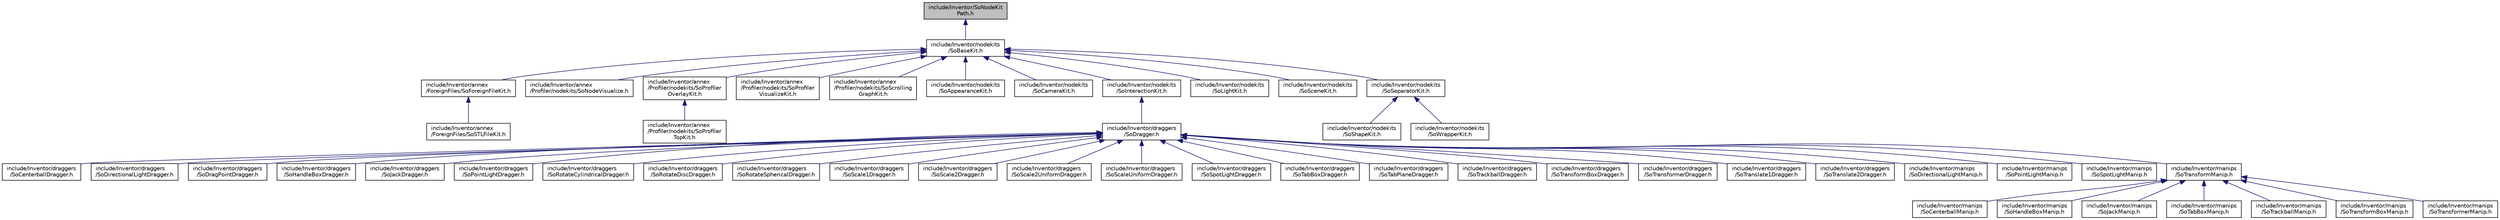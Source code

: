 digraph "include/Inventor/SoNodeKitPath.h"
{
 // LATEX_PDF_SIZE
  edge [fontname="Helvetica",fontsize="10",labelfontname="Helvetica",labelfontsize="10"];
  node [fontname="Helvetica",fontsize="10",shape=record];
  Node1 [label="include/Inventor/SoNodeKit\lPath.h",height=0.2,width=0.4,color="black", fillcolor="grey75", style="filled", fontcolor="black",tooltip=" "];
  Node1 -> Node2 [dir="back",color="midnightblue",fontsize="10",style="solid",fontname="Helvetica"];
  Node2 [label="include/Inventor/nodekits\l/SoBaseKit.h",height=0.2,width=0.4,color="black", fillcolor="white", style="filled",URL="$SoBaseKit_8h.html",tooltip=" "];
  Node2 -> Node3 [dir="back",color="midnightblue",fontsize="10",style="solid",fontname="Helvetica"];
  Node3 [label="include/Inventor/annex\l/ForeignFiles/SoForeignFileKit.h",height=0.2,width=0.4,color="black", fillcolor="white", style="filled",URL="$SoForeignFileKit_8h.html",tooltip=" "];
  Node3 -> Node4 [dir="back",color="midnightblue",fontsize="10",style="solid",fontname="Helvetica"];
  Node4 [label="include/Inventor/annex\l/ForeignFiles/SoSTLFileKit.h",height=0.2,width=0.4,color="black", fillcolor="white", style="filled",URL="$SoSTLFileKit_8h.html",tooltip=" "];
  Node2 -> Node5 [dir="back",color="midnightblue",fontsize="10",style="solid",fontname="Helvetica"];
  Node5 [label="include/Inventor/annex\l/Profiler/nodekits/SoNodeVisualize.h",height=0.2,width=0.4,color="black", fillcolor="white", style="filled",URL="$SoNodeVisualize_8h.html",tooltip=" "];
  Node2 -> Node6 [dir="back",color="midnightblue",fontsize="10",style="solid",fontname="Helvetica"];
  Node6 [label="include/Inventor/annex\l/Profiler/nodekits/SoProfiler\lOverlayKit.h",height=0.2,width=0.4,color="black", fillcolor="white", style="filled",URL="$SoProfilerOverlayKit_8h.html",tooltip=" "];
  Node6 -> Node7 [dir="back",color="midnightblue",fontsize="10",style="solid",fontname="Helvetica"];
  Node7 [label="include/Inventor/annex\l/Profiler/nodekits/SoProfiler\lTopKit.h",height=0.2,width=0.4,color="black", fillcolor="white", style="filled",URL="$SoProfilerTopKit_8h.html",tooltip=" "];
  Node2 -> Node8 [dir="back",color="midnightblue",fontsize="10",style="solid",fontname="Helvetica"];
  Node8 [label="include/Inventor/annex\l/Profiler/nodekits/SoProfiler\lVisualizeKit.h",height=0.2,width=0.4,color="black", fillcolor="white", style="filled",URL="$SoProfilerVisualizeKit_8h.html",tooltip=" "];
  Node2 -> Node9 [dir="back",color="midnightblue",fontsize="10",style="solid",fontname="Helvetica"];
  Node9 [label="include/Inventor/annex\l/Profiler/nodekits/SoScrolling\lGraphKit.h",height=0.2,width=0.4,color="black", fillcolor="white", style="filled",URL="$SoScrollingGraphKit_8h.html",tooltip=" "];
  Node2 -> Node10 [dir="back",color="midnightblue",fontsize="10",style="solid",fontname="Helvetica"];
  Node10 [label="include/Inventor/nodekits\l/SoAppearanceKit.h",height=0.2,width=0.4,color="black", fillcolor="white", style="filled",URL="$SoAppearanceKit_8h.html",tooltip=" "];
  Node2 -> Node11 [dir="back",color="midnightblue",fontsize="10",style="solid",fontname="Helvetica"];
  Node11 [label="include/Inventor/nodekits\l/SoCameraKit.h",height=0.2,width=0.4,color="black", fillcolor="white", style="filled",URL="$SoCameraKit_8h.html",tooltip=" "];
  Node2 -> Node12 [dir="back",color="midnightblue",fontsize="10",style="solid",fontname="Helvetica"];
  Node12 [label="include/Inventor/nodekits\l/SoInteractionKit.h",height=0.2,width=0.4,color="black", fillcolor="white", style="filled",URL="$SoInteractionKit_8h.html",tooltip=" "];
  Node12 -> Node13 [dir="back",color="midnightblue",fontsize="10",style="solid",fontname="Helvetica"];
  Node13 [label="include/Inventor/draggers\l/SoDragger.h",height=0.2,width=0.4,color="black", fillcolor="white", style="filled",URL="$SoDragger_8h.html",tooltip=" "];
  Node13 -> Node14 [dir="back",color="midnightblue",fontsize="10",style="solid",fontname="Helvetica"];
  Node14 [label="include/Inventor/draggers\l/SoCenterballDragger.h",height=0.2,width=0.4,color="black", fillcolor="white", style="filled",URL="$SoCenterballDragger_8h.html",tooltip=" "];
  Node13 -> Node15 [dir="back",color="midnightblue",fontsize="10",style="solid",fontname="Helvetica"];
  Node15 [label="include/Inventor/draggers\l/SoDirectionalLightDragger.h",height=0.2,width=0.4,color="black", fillcolor="white", style="filled",URL="$SoDirectionalLightDragger_8h.html",tooltip=" "];
  Node13 -> Node16 [dir="back",color="midnightblue",fontsize="10",style="solid",fontname="Helvetica"];
  Node16 [label="include/Inventor/draggers\l/SoDragPointDragger.h",height=0.2,width=0.4,color="black", fillcolor="white", style="filled",URL="$SoDragPointDragger_8h.html",tooltip=" "];
  Node13 -> Node17 [dir="back",color="midnightblue",fontsize="10",style="solid",fontname="Helvetica"];
  Node17 [label="include/Inventor/draggers\l/SoHandleBoxDragger.h",height=0.2,width=0.4,color="black", fillcolor="white", style="filled",URL="$SoHandleBoxDragger_8h.html",tooltip=" "];
  Node13 -> Node18 [dir="back",color="midnightblue",fontsize="10",style="solid",fontname="Helvetica"];
  Node18 [label="include/Inventor/draggers\l/SoJackDragger.h",height=0.2,width=0.4,color="black", fillcolor="white", style="filled",URL="$SoJackDragger_8h.html",tooltip=" "];
  Node13 -> Node19 [dir="back",color="midnightblue",fontsize="10",style="solid",fontname="Helvetica"];
  Node19 [label="include/Inventor/draggers\l/SoPointLightDragger.h",height=0.2,width=0.4,color="black", fillcolor="white", style="filled",URL="$SoPointLightDragger_8h.html",tooltip=" "];
  Node13 -> Node20 [dir="back",color="midnightblue",fontsize="10",style="solid",fontname="Helvetica"];
  Node20 [label="include/Inventor/draggers\l/SoRotateCylindricalDragger.h",height=0.2,width=0.4,color="black", fillcolor="white", style="filled",URL="$SoRotateCylindricalDragger_8h.html",tooltip=" "];
  Node13 -> Node21 [dir="back",color="midnightblue",fontsize="10",style="solid",fontname="Helvetica"];
  Node21 [label="include/Inventor/draggers\l/SoRotateDiscDragger.h",height=0.2,width=0.4,color="black", fillcolor="white", style="filled",URL="$SoRotateDiscDragger_8h.html",tooltip=" "];
  Node13 -> Node22 [dir="back",color="midnightblue",fontsize="10",style="solid",fontname="Helvetica"];
  Node22 [label="include/Inventor/draggers\l/SoRotateSphericalDragger.h",height=0.2,width=0.4,color="black", fillcolor="white", style="filled",URL="$SoRotateSphericalDragger_8h.html",tooltip=" "];
  Node13 -> Node23 [dir="back",color="midnightblue",fontsize="10",style="solid",fontname="Helvetica"];
  Node23 [label="include/Inventor/draggers\l/SoScale1Dragger.h",height=0.2,width=0.4,color="black", fillcolor="white", style="filled",URL="$SoScale1Dragger_8h.html",tooltip=" "];
  Node13 -> Node24 [dir="back",color="midnightblue",fontsize="10",style="solid",fontname="Helvetica"];
  Node24 [label="include/Inventor/draggers\l/SoScale2Dragger.h",height=0.2,width=0.4,color="black", fillcolor="white", style="filled",URL="$SoScale2Dragger_8h.html",tooltip=" "];
  Node13 -> Node25 [dir="back",color="midnightblue",fontsize="10",style="solid",fontname="Helvetica"];
  Node25 [label="include/Inventor/draggers\l/SoScale2UniformDragger.h",height=0.2,width=0.4,color="black", fillcolor="white", style="filled",URL="$SoScale2UniformDragger_8h.html",tooltip=" "];
  Node13 -> Node26 [dir="back",color="midnightblue",fontsize="10",style="solid",fontname="Helvetica"];
  Node26 [label="include/Inventor/draggers\l/SoScaleUniformDragger.h",height=0.2,width=0.4,color="black", fillcolor="white", style="filled",URL="$SoScaleUniformDragger_8h.html",tooltip=" "];
  Node13 -> Node27 [dir="back",color="midnightblue",fontsize="10",style="solid",fontname="Helvetica"];
  Node27 [label="include/Inventor/draggers\l/SoSpotLightDragger.h",height=0.2,width=0.4,color="black", fillcolor="white", style="filled",URL="$SoSpotLightDragger_8h.html",tooltip=" "];
  Node13 -> Node28 [dir="back",color="midnightblue",fontsize="10",style="solid",fontname="Helvetica"];
  Node28 [label="include/Inventor/draggers\l/SoTabBoxDragger.h",height=0.2,width=0.4,color="black", fillcolor="white", style="filled",URL="$SoTabBoxDragger_8h.html",tooltip=" "];
  Node13 -> Node29 [dir="back",color="midnightblue",fontsize="10",style="solid",fontname="Helvetica"];
  Node29 [label="include/Inventor/draggers\l/SoTabPlaneDragger.h",height=0.2,width=0.4,color="black", fillcolor="white", style="filled",URL="$SoTabPlaneDragger_8h.html",tooltip=" "];
  Node13 -> Node30 [dir="back",color="midnightblue",fontsize="10",style="solid",fontname="Helvetica"];
  Node30 [label="include/Inventor/draggers\l/SoTrackballDragger.h",height=0.2,width=0.4,color="black", fillcolor="white", style="filled",URL="$SoTrackballDragger_8h.html",tooltip=" "];
  Node13 -> Node31 [dir="back",color="midnightblue",fontsize="10",style="solid",fontname="Helvetica"];
  Node31 [label="include/Inventor/draggers\l/SoTransformBoxDragger.h",height=0.2,width=0.4,color="black", fillcolor="white", style="filled",URL="$SoTransformBoxDragger_8h.html",tooltip=" "];
  Node13 -> Node32 [dir="back",color="midnightblue",fontsize="10",style="solid",fontname="Helvetica"];
  Node32 [label="include/Inventor/draggers\l/SoTransformerDragger.h",height=0.2,width=0.4,color="black", fillcolor="white", style="filled",URL="$SoTransformerDragger_8h.html",tooltip=" "];
  Node13 -> Node33 [dir="back",color="midnightblue",fontsize="10",style="solid",fontname="Helvetica"];
  Node33 [label="include/Inventor/draggers\l/SoTranslate1Dragger.h",height=0.2,width=0.4,color="black", fillcolor="white", style="filled",URL="$SoTranslate1Dragger_8h.html",tooltip=" "];
  Node13 -> Node34 [dir="back",color="midnightblue",fontsize="10",style="solid",fontname="Helvetica"];
  Node34 [label="include/Inventor/draggers\l/SoTranslate2Dragger.h",height=0.2,width=0.4,color="black", fillcolor="white", style="filled",URL="$SoTranslate2Dragger_8h.html",tooltip=" "];
  Node13 -> Node35 [dir="back",color="midnightblue",fontsize="10",style="solid",fontname="Helvetica"];
  Node35 [label="include/Inventor/manips\l/SoDirectionalLightManip.h",height=0.2,width=0.4,color="black", fillcolor="white", style="filled",URL="$SoDirectionalLightManip_8h.html",tooltip=" "];
  Node13 -> Node36 [dir="back",color="midnightblue",fontsize="10",style="solid",fontname="Helvetica"];
  Node36 [label="include/Inventor/manips\l/SoPointLightManip.h",height=0.2,width=0.4,color="black", fillcolor="white", style="filled",URL="$SoPointLightManip_8h.html",tooltip=" "];
  Node13 -> Node37 [dir="back",color="midnightblue",fontsize="10",style="solid",fontname="Helvetica"];
  Node37 [label="include/Inventor/manips\l/SoSpotLightManip.h",height=0.2,width=0.4,color="black", fillcolor="white", style="filled",URL="$SoSpotLightManip_8h.html",tooltip=" "];
  Node13 -> Node38 [dir="back",color="midnightblue",fontsize="10",style="solid",fontname="Helvetica"];
  Node38 [label="include/Inventor/manips\l/SoTransformManip.h",height=0.2,width=0.4,color="black", fillcolor="white", style="filled",URL="$SoTransformManip_8h.html",tooltip=" "];
  Node38 -> Node39 [dir="back",color="midnightblue",fontsize="10",style="solid",fontname="Helvetica"];
  Node39 [label="include/Inventor/manips\l/SoCenterballManip.h",height=0.2,width=0.4,color="black", fillcolor="white", style="filled",URL="$SoCenterballManip_8h.html",tooltip=" "];
  Node38 -> Node40 [dir="back",color="midnightblue",fontsize="10",style="solid",fontname="Helvetica"];
  Node40 [label="include/Inventor/manips\l/SoHandleBoxManip.h",height=0.2,width=0.4,color="black", fillcolor="white", style="filled",URL="$SoHandleBoxManip_8h.html",tooltip=" "];
  Node38 -> Node41 [dir="back",color="midnightblue",fontsize="10",style="solid",fontname="Helvetica"];
  Node41 [label="include/Inventor/manips\l/SoJackManip.h",height=0.2,width=0.4,color="black", fillcolor="white", style="filled",URL="$SoJackManip_8h.html",tooltip=" "];
  Node38 -> Node42 [dir="back",color="midnightblue",fontsize="10",style="solid",fontname="Helvetica"];
  Node42 [label="include/Inventor/manips\l/SoTabBoxManip.h",height=0.2,width=0.4,color="black", fillcolor="white", style="filled",URL="$SoTabBoxManip_8h.html",tooltip=" "];
  Node38 -> Node43 [dir="back",color="midnightblue",fontsize="10",style="solid",fontname="Helvetica"];
  Node43 [label="include/Inventor/manips\l/SoTrackballManip.h",height=0.2,width=0.4,color="black", fillcolor="white", style="filled",URL="$SoTrackballManip_8h.html",tooltip=" "];
  Node38 -> Node44 [dir="back",color="midnightblue",fontsize="10",style="solid",fontname="Helvetica"];
  Node44 [label="include/Inventor/manips\l/SoTransformBoxManip.h",height=0.2,width=0.4,color="black", fillcolor="white", style="filled",URL="$SoTransformBoxManip_8h.html",tooltip=" "];
  Node38 -> Node45 [dir="back",color="midnightblue",fontsize="10",style="solid",fontname="Helvetica"];
  Node45 [label="include/Inventor/manips\l/SoTransformerManip.h",height=0.2,width=0.4,color="black", fillcolor="white", style="filled",URL="$SoTransformerManip_8h.html",tooltip=" "];
  Node2 -> Node46 [dir="back",color="midnightblue",fontsize="10",style="solid",fontname="Helvetica"];
  Node46 [label="include/Inventor/nodekits\l/SoLightKit.h",height=0.2,width=0.4,color="black", fillcolor="white", style="filled",URL="$SoLightKit_8h.html",tooltip=" "];
  Node2 -> Node47 [dir="back",color="midnightblue",fontsize="10",style="solid",fontname="Helvetica"];
  Node47 [label="include/Inventor/nodekits\l/SoSceneKit.h",height=0.2,width=0.4,color="black", fillcolor="white", style="filled",URL="$SoSceneKit_8h.html",tooltip=" "];
  Node2 -> Node48 [dir="back",color="midnightblue",fontsize="10",style="solid",fontname="Helvetica"];
  Node48 [label="include/Inventor/nodekits\l/SoSeparatorKit.h",height=0.2,width=0.4,color="black", fillcolor="white", style="filled",URL="$SoSeparatorKit_8h.html",tooltip=" "];
  Node48 -> Node49 [dir="back",color="midnightblue",fontsize="10",style="solid",fontname="Helvetica"];
  Node49 [label="include/Inventor/nodekits\l/SoShapeKit.h",height=0.2,width=0.4,color="black", fillcolor="white", style="filled",URL="$SoShapeKit_8h.html",tooltip=" "];
  Node48 -> Node50 [dir="back",color="midnightblue",fontsize="10",style="solid",fontname="Helvetica"];
  Node50 [label="include/Inventor/nodekits\l/SoWrapperKit.h",height=0.2,width=0.4,color="black", fillcolor="white", style="filled",URL="$SoWrapperKit_8h.html",tooltip=" "];
}
